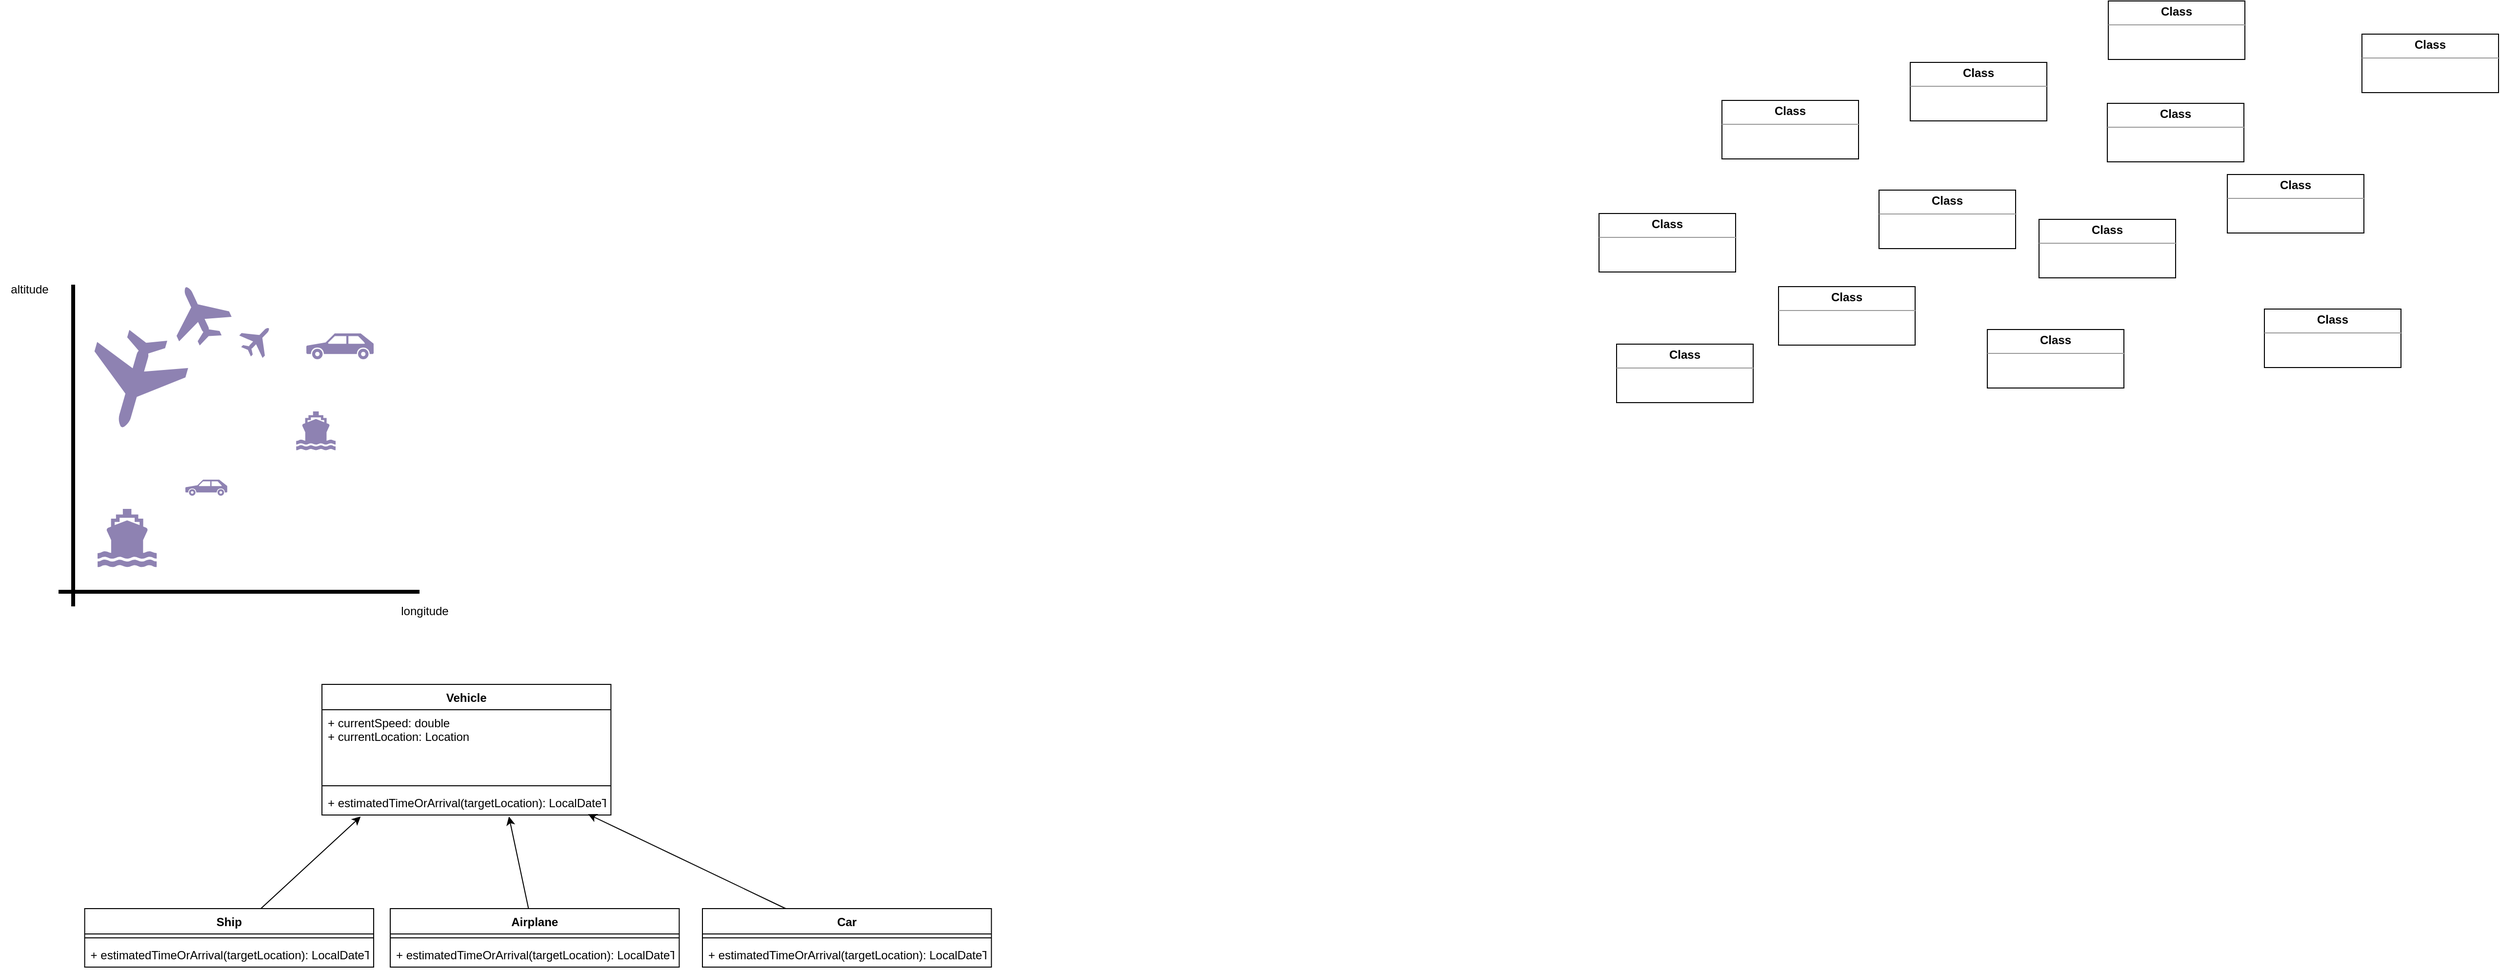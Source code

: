 <mxfile>
    <diagram id="ZZseIJdkrkmqKqLAUPK7" name="Page-1">
        <mxGraphModel dx="1009" dy="985" grid="0" gridSize="10" guides="0" tooltips="1" connect="1" arrows="1" fold="1" page="0" pageScale="1" pageWidth="827" pageHeight="1169" math="0" shadow="0">
            <root>
                <mxCell id="0"/>
                <mxCell id="1" parent="0"/>
                <mxCell id="2" value="" style="line;strokeWidth=4;direction=south;html=1;perimeter=backbonePerimeter;points=[];outlineConnect=0;fillColor=#000000;strokeColor=#000000;" parent="1" vertex="1">
                    <mxGeometry x="110" y="70" width="10" height="330" as="geometry"/>
                </mxCell>
                <mxCell id="3" value="" style="line;strokeWidth=4;html=1;perimeter=backbonePerimeter;points=[];outlineConnect=0;strokeColor=#000000;" parent="1" vertex="1">
                    <mxGeometry x="100" y="380" width="370" height="10" as="geometry"/>
                </mxCell>
                <mxCell id="5" value="" style="shape=mxgraph.signs.transportation.car_3;html=1;pointerEvents=1;fillColor=#8e82b2;strokeColor=none;verticalLabelPosition=bottom;verticalAlign=top;align=center;" parent="1" vertex="1">
                    <mxGeometry x="354" y="120" width="69" height="26.48" as="geometry"/>
                </mxCell>
                <mxCell id="6" value="" style="shape=mxgraph.signs.transportation.ship_2;html=1;pointerEvents=1;fillColor=#8e82b2;strokeColor=none;verticalLabelPosition=bottom;verticalAlign=top;align=center;" parent="1" vertex="1">
                    <mxGeometry x="140" y="300" width="60.61" height="60" as="geometry"/>
                </mxCell>
                <mxCell id="7" value="altitude" style="text;html=1;align=center;verticalAlign=middle;resizable=0;points=[];autosize=1;strokeColor=none;fillColor=none;" parent="1" vertex="1">
                    <mxGeometry x="40" y="60" width="60" height="30" as="geometry"/>
                </mxCell>
                <mxCell id="8" value="longitude" style="text;html=1;align=center;verticalAlign=middle;resizable=0;points=[];autosize=1;strokeColor=none;fillColor=none;" parent="1" vertex="1">
                    <mxGeometry x="440" y="390" width="70" height="30" as="geometry"/>
                </mxCell>
                <mxCell id="11" value="" style="shape=mxgraph.signs.transportation.airplane_3;html=1;pointerEvents=1;fillColor=#8e82b2;strokeColor=none;verticalLabelPosition=bottom;verticalAlign=top;align=center;rotation=-164;" parent="1" vertex="1">
                    <mxGeometry x="130" y="120" width="97" height="98" as="geometry"/>
                </mxCell>
                <mxCell id="12" value="" style="shape=mxgraph.signs.transportation.ship_2;html=1;pointerEvents=1;fillColor=#8e82b2;strokeColor=none;verticalLabelPosition=bottom;verticalAlign=top;align=center;" parent="1" vertex="1">
                    <mxGeometry x="343.59" y="200" width="40.41" height="40" as="geometry"/>
                </mxCell>
                <mxCell id="13" value="" style="shape=mxgraph.signs.transportation.airplane_3;html=1;pointerEvents=1;fillColor=#8e82b2;strokeColor=none;verticalLabelPosition=bottom;verticalAlign=top;align=center;rotation=-25;" parent="1" vertex="1">
                    <mxGeometry x="213.55" y="70" width="59.39" height="60" as="geometry"/>
                </mxCell>
                <mxCell id="14" value="" style="shape=mxgraph.signs.transportation.car_3;html=1;pointerEvents=1;fillColor=#8e82b2;strokeColor=none;verticalLabelPosition=bottom;verticalAlign=top;align=center;" parent="1" vertex="1">
                    <mxGeometry x="230" y="270" width="42.94" height="16.48" as="geometry"/>
                </mxCell>
                <mxCell id="15" value="" style="shape=mxgraph.signs.transportation.airplane_3;html=1;pointerEvents=1;fillColor=#8e82b2;strokeColor=none;verticalLabelPosition=bottom;verticalAlign=top;align=center;rotation=44;" parent="1" vertex="1">
                    <mxGeometry x="287.23" y="110" width="33.18" height="33.52" as="geometry"/>
                </mxCell>
                <mxCell id="29" value="Vehicle" style="swimlane;fontStyle=1;align=center;verticalAlign=top;childLayout=stackLayout;horizontal=1;startSize=26;horizontalStack=0;resizeParent=1;resizeParentMax=0;resizeLast=0;collapsible=1;marginBottom=0;" parent="1" vertex="1">
                    <mxGeometry x="370" y="480" width="296.2" height="134" as="geometry"/>
                </mxCell>
                <mxCell id="30" value="+ currentSpeed: double&#10;+ currentLocation: Location" style="text;strokeColor=none;fillColor=none;align=left;verticalAlign=top;spacingLeft=4;spacingRight=4;overflow=hidden;rotatable=0;points=[[0,0.5],[1,0.5]];portConstraint=eastwest;" parent="29" vertex="1">
                    <mxGeometry y="26" width="296.2" height="74" as="geometry"/>
                </mxCell>
                <mxCell id="31" value="" style="line;strokeWidth=1;fillColor=none;align=left;verticalAlign=middle;spacingTop=-1;spacingLeft=3;spacingRight=3;rotatable=0;labelPosition=right;points=[];portConstraint=eastwest;strokeColor=inherit;" parent="29" vertex="1">
                    <mxGeometry y="100" width="296.2" height="8" as="geometry"/>
                </mxCell>
                <mxCell id="32" value="+ estimatedTimeOrArrival(targetLocation): LocalDateTime" style="text;strokeColor=none;fillColor=none;align=left;verticalAlign=top;spacingLeft=4;spacingRight=4;overflow=hidden;rotatable=0;points=[[0,0.5],[1,0.5]];portConstraint=eastwest;" parent="29" vertex="1">
                    <mxGeometry y="108" width="296.2" height="26" as="geometry"/>
                </mxCell>
                <mxCell id="37" style="edgeStyle=none;html=1;entryX=0.134;entryY=1.058;entryDx=0;entryDy=0;entryPerimeter=0;" parent="1" source="33" target="32" edge="1">
                    <mxGeometry relative="1" as="geometry"/>
                </mxCell>
                <mxCell id="33" value="Ship" style="swimlane;fontStyle=1;align=center;verticalAlign=top;childLayout=stackLayout;horizontal=1;startSize=26;horizontalStack=0;resizeParent=1;resizeParentMax=0;resizeLast=0;collapsible=1;marginBottom=0;" parent="1" vertex="1">
                    <mxGeometry x="126.8" y="710" width="296.2" height="60" as="geometry"/>
                </mxCell>
                <mxCell id="35" value="" style="line;strokeWidth=1;fillColor=none;align=left;verticalAlign=middle;spacingTop=-1;spacingLeft=3;spacingRight=3;rotatable=0;labelPosition=right;points=[];portConstraint=eastwest;strokeColor=inherit;" parent="33" vertex="1">
                    <mxGeometry y="26" width="296.2" height="8" as="geometry"/>
                </mxCell>
                <mxCell id="36" value="+ estimatedTimeOrArrival(targetLocation): LocalDateTime" style="text;strokeColor=none;fillColor=none;align=left;verticalAlign=top;spacingLeft=4;spacingRight=4;overflow=hidden;rotatable=0;points=[[0,0.5],[1,0.5]];portConstraint=eastwest;" parent="33" vertex="1">
                    <mxGeometry y="34" width="296.2" height="26" as="geometry"/>
                </mxCell>
                <mxCell id="41" style="edgeStyle=none;html=1;entryX=0.647;entryY=1.058;entryDx=0;entryDy=0;entryPerimeter=0;" parent="1" source="38" target="32" edge="1">
                    <mxGeometry relative="1" as="geometry"/>
                </mxCell>
                <mxCell id="38" value="Airplane" style="swimlane;fontStyle=1;align=center;verticalAlign=top;childLayout=stackLayout;horizontal=1;startSize=26;horizontalStack=0;resizeParent=1;resizeParentMax=0;resizeLast=0;collapsible=1;marginBottom=0;" parent="1" vertex="1">
                    <mxGeometry x="440" y="710" width="296.2" height="60" as="geometry"/>
                </mxCell>
                <mxCell id="39" value="" style="line;strokeWidth=1;fillColor=none;align=left;verticalAlign=middle;spacingTop=-1;spacingLeft=3;spacingRight=3;rotatable=0;labelPosition=right;points=[];portConstraint=eastwest;strokeColor=inherit;" parent="38" vertex="1">
                    <mxGeometry y="26" width="296.2" height="8" as="geometry"/>
                </mxCell>
                <mxCell id="40" value="+ estimatedTimeOrArrival(targetLocation): LocalDateTime" style="text;strokeColor=none;fillColor=none;align=left;verticalAlign=top;spacingLeft=4;spacingRight=4;overflow=hidden;rotatable=0;points=[[0,0.5],[1,0.5]];portConstraint=eastwest;" parent="38" vertex="1">
                    <mxGeometry y="34" width="296.2" height="26" as="geometry"/>
                </mxCell>
                <mxCell id="45" style="edgeStyle=none;html=1;entryX=0.921;entryY=0.967;entryDx=0;entryDy=0;entryPerimeter=0;" parent="1" source="42" target="32" edge="1">
                    <mxGeometry relative="1" as="geometry"/>
                </mxCell>
                <mxCell id="42" value="Car" style="swimlane;fontStyle=1;align=center;verticalAlign=top;childLayout=stackLayout;horizontal=1;startSize=26;horizontalStack=0;resizeParent=1;resizeParentMax=0;resizeLast=0;collapsible=1;marginBottom=0;" parent="1" vertex="1">
                    <mxGeometry x="760" y="710" width="296.2" height="60" as="geometry"/>
                </mxCell>
                <mxCell id="43" value="" style="line;strokeWidth=1;fillColor=none;align=left;verticalAlign=middle;spacingTop=-1;spacingLeft=3;spacingRight=3;rotatable=0;labelPosition=right;points=[];portConstraint=eastwest;strokeColor=inherit;" parent="42" vertex="1">
                    <mxGeometry y="26" width="296.2" height="8" as="geometry"/>
                </mxCell>
                <mxCell id="44" value="+ estimatedTimeOrArrival(targetLocation): LocalDateTime" style="text;strokeColor=none;fillColor=none;align=left;verticalAlign=top;spacingLeft=4;spacingRight=4;overflow=hidden;rotatable=0;points=[[0,0.5],[1,0.5]];portConstraint=eastwest;" parent="42" vertex="1">
                    <mxGeometry y="34" width="296.2" height="26" as="geometry"/>
                </mxCell>
                <mxCell id="50" value="&lt;p style=&quot;margin:0px;margin-top:4px;text-align:center;&quot;&gt;&lt;b&gt;Class&lt;/b&gt;&lt;/p&gt;&lt;hr size=&quot;1&quot;/&gt;&lt;div style=&quot;height:2px;&quot;&gt;&lt;/div&gt;" style="verticalAlign=top;align=left;overflow=fill;fontSize=12;fontFamily=Helvetica;html=1;" vertex="1" parent="1">
                    <mxGeometry x="1805" y="-119" width="140" height="60" as="geometry"/>
                </mxCell>
                <mxCell id="51" value="&lt;p style=&quot;margin:0px;margin-top:4px;text-align:center;&quot;&gt;&lt;b&gt;Class&lt;/b&gt;&lt;/p&gt;&lt;hr size=&quot;1&quot;/&gt;&lt;div style=&quot;height:2px;&quot;&gt;&lt;/div&gt;" style="verticalAlign=top;align=left;overflow=fill;fontSize=12;fontFamily=Helvetica;html=1;" vertex="1" parent="1">
                    <mxGeometry x="1998" y="-158" width="140" height="60" as="geometry"/>
                </mxCell>
                <mxCell id="52" value="&lt;p style=&quot;margin:0px;margin-top:4px;text-align:center;&quot;&gt;&lt;b&gt;Class&lt;/b&gt;&lt;/p&gt;&lt;hr size=&quot;1&quot;/&gt;&lt;div style=&quot;height:2px;&quot;&gt;&lt;/div&gt;" style="verticalAlign=top;align=left;overflow=fill;fontSize=12;fontFamily=Helvetica;html=1;" vertex="1" parent="1">
                    <mxGeometry x="1966" y="-27" width="140" height="60" as="geometry"/>
                </mxCell>
                <mxCell id="53" value="&lt;p style=&quot;margin:0px;margin-top:4px;text-align:center;&quot;&gt;&lt;b&gt;Class&lt;/b&gt;&lt;/p&gt;&lt;hr size=&quot;1&quot;/&gt;&lt;div style=&quot;height:2px;&quot;&gt;&lt;/div&gt;" style="verticalAlign=top;align=left;overflow=fill;fontSize=12;fontFamily=Helvetica;html=1;" vertex="1" parent="1">
                    <mxGeometry x="2200" y="-116" width="140" height="60" as="geometry"/>
                </mxCell>
                <mxCell id="54" value="&lt;p style=&quot;margin:0px;margin-top:4px;text-align:center;&quot;&gt;&lt;b&gt;Class&lt;/b&gt;&lt;/p&gt;&lt;hr size=&quot;1&quot;/&gt;&lt;div style=&quot;height:2px;&quot;&gt;&lt;/div&gt;" style="verticalAlign=top;align=left;overflow=fill;fontSize=12;fontFamily=Helvetica;html=1;" vertex="1" parent="1">
                    <mxGeometry x="2130" y="3" width="140" height="60" as="geometry"/>
                </mxCell>
                <mxCell id="55" value="&lt;p style=&quot;margin:0px;margin-top:4px;text-align:center;&quot;&gt;&lt;b&gt;Class&lt;/b&gt;&lt;/p&gt;&lt;hr size=&quot;1&quot;/&gt;&lt;div style=&quot;height:2px;&quot;&gt;&lt;/div&gt;" style="verticalAlign=top;align=left;overflow=fill;fontSize=12;fontFamily=Helvetica;html=1;" vertex="1" parent="1">
                    <mxGeometry x="1863" y="72" width="140" height="60" as="geometry"/>
                </mxCell>
                <mxCell id="56" value="&lt;p style=&quot;margin:0px;margin-top:4px;text-align:center;&quot;&gt;&lt;b&gt;Class&lt;/b&gt;&lt;/p&gt;&lt;hr size=&quot;1&quot;/&gt;&lt;div style=&quot;height:2px;&quot;&gt;&lt;/div&gt;" style="verticalAlign=top;align=left;overflow=fill;fontSize=12;fontFamily=Helvetica;html=1;" vertex="1" parent="1">
                    <mxGeometry x="2323" y="-43" width="140" height="60" as="geometry"/>
                </mxCell>
                <mxCell id="57" value="&lt;p style=&quot;margin:0px;margin-top:4px;text-align:center;&quot;&gt;&lt;b&gt;Class&lt;/b&gt;&lt;/p&gt;&lt;hr size=&quot;1&quot;/&gt;&lt;div style=&quot;height:2px;&quot;&gt;&lt;/div&gt;" style="verticalAlign=top;align=left;overflow=fill;fontSize=12;fontFamily=Helvetica;html=1;" vertex="1" parent="1">
                    <mxGeometry x="2077" y="116" width="140" height="60" as="geometry"/>
                </mxCell>
                <mxCell id="58" value="&lt;p style=&quot;margin:0px;margin-top:4px;text-align:center;&quot;&gt;&lt;b&gt;Class&lt;/b&gt;&lt;/p&gt;&lt;hr size=&quot;1&quot;/&gt;&lt;div style=&quot;height:2px;&quot;&gt;&lt;/div&gt;" style="verticalAlign=top;align=left;overflow=fill;fontSize=12;fontFamily=Helvetica;html=1;" vertex="1" parent="1">
                    <mxGeometry x="2361" y="95" width="140" height="60" as="geometry"/>
                </mxCell>
                <mxCell id="59" value="&lt;p style=&quot;margin:0px;margin-top:4px;text-align:center;&quot;&gt;&lt;b&gt;Class&lt;/b&gt;&lt;/p&gt;&lt;hr size=&quot;1&quot;/&gt;&lt;div style=&quot;height:2px;&quot;&gt;&lt;/div&gt;" style="verticalAlign=top;align=left;overflow=fill;fontSize=12;fontFamily=Helvetica;html=1;" vertex="1" parent="1">
                    <mxGeometry x="2461" y="-187" width="140" height="60" as="geometry"/>
                </mxCell>
                <mxCell id="60" value="&lt;p style=&quot;margin:0px;margin-top:4px;text-align:center;&quot;&gt;&lt;b&gt;Class&lt;/b&gt;&lt;/p&gt;&lt;hr size=&quot;1&quot;/&gt;&lt;div style=&quot;height:2px;&quot;&gt;&lt;/div&gt;" style="verticalAlign=top;align=left;overflow=fill;fontSize=12;fontFamily=Helvetica;html=1;" vertex="1" parent="1">
                    <mxGeometry x="2201" y="-221" width="140" height="60" as="geometry"/>
                </mxCell>
                <mxCell id="61" value="&lt;p style=&quot;margin:0px;margin-top:4px;text-align:center;&quot;&gt;&lt;b&gt;Class&lt;/b&gt;&lt;/p&gt;&lt;hr size=&quot;1&quot;/&gt;&lt;div style=&quot;height:2px;&quot;&gt;&lt;/div&gt;" style="verticalAlign=top;align=left;overflow=fill;fontSize=12;fontFamily=Helvetica;html=1;" vertex="1" parent="1">
                    <mxGeometry x="1679" y="-3" width="140" height="60" as="geometry"/>
                </mxCell>
                <mxCell id="62" value="&lt;p style=&quot;margin:0px;margin-top:4px;text-align:center;&quot;&gt;&lt;b&gt;Class&lt;/b&gt;&lt;/p&gt;&lt;hr size=&quot;1&quot;/&gt;&lt;div style=&quot;height:2px;&quot;&gt;&lt;/div&gt;" style="verticalAlign=top;align=left;overflow=fill;fontSize=12;fontFamily=Helvetica;html=1;" vertex="1" parent="1">
                    <mxGeometry x="1697" y="131" width="140" height="60" as="geometry"/>
                </mxCell>
            </root>
        </mxGraphModel>
    </diagram>
</mxfile>